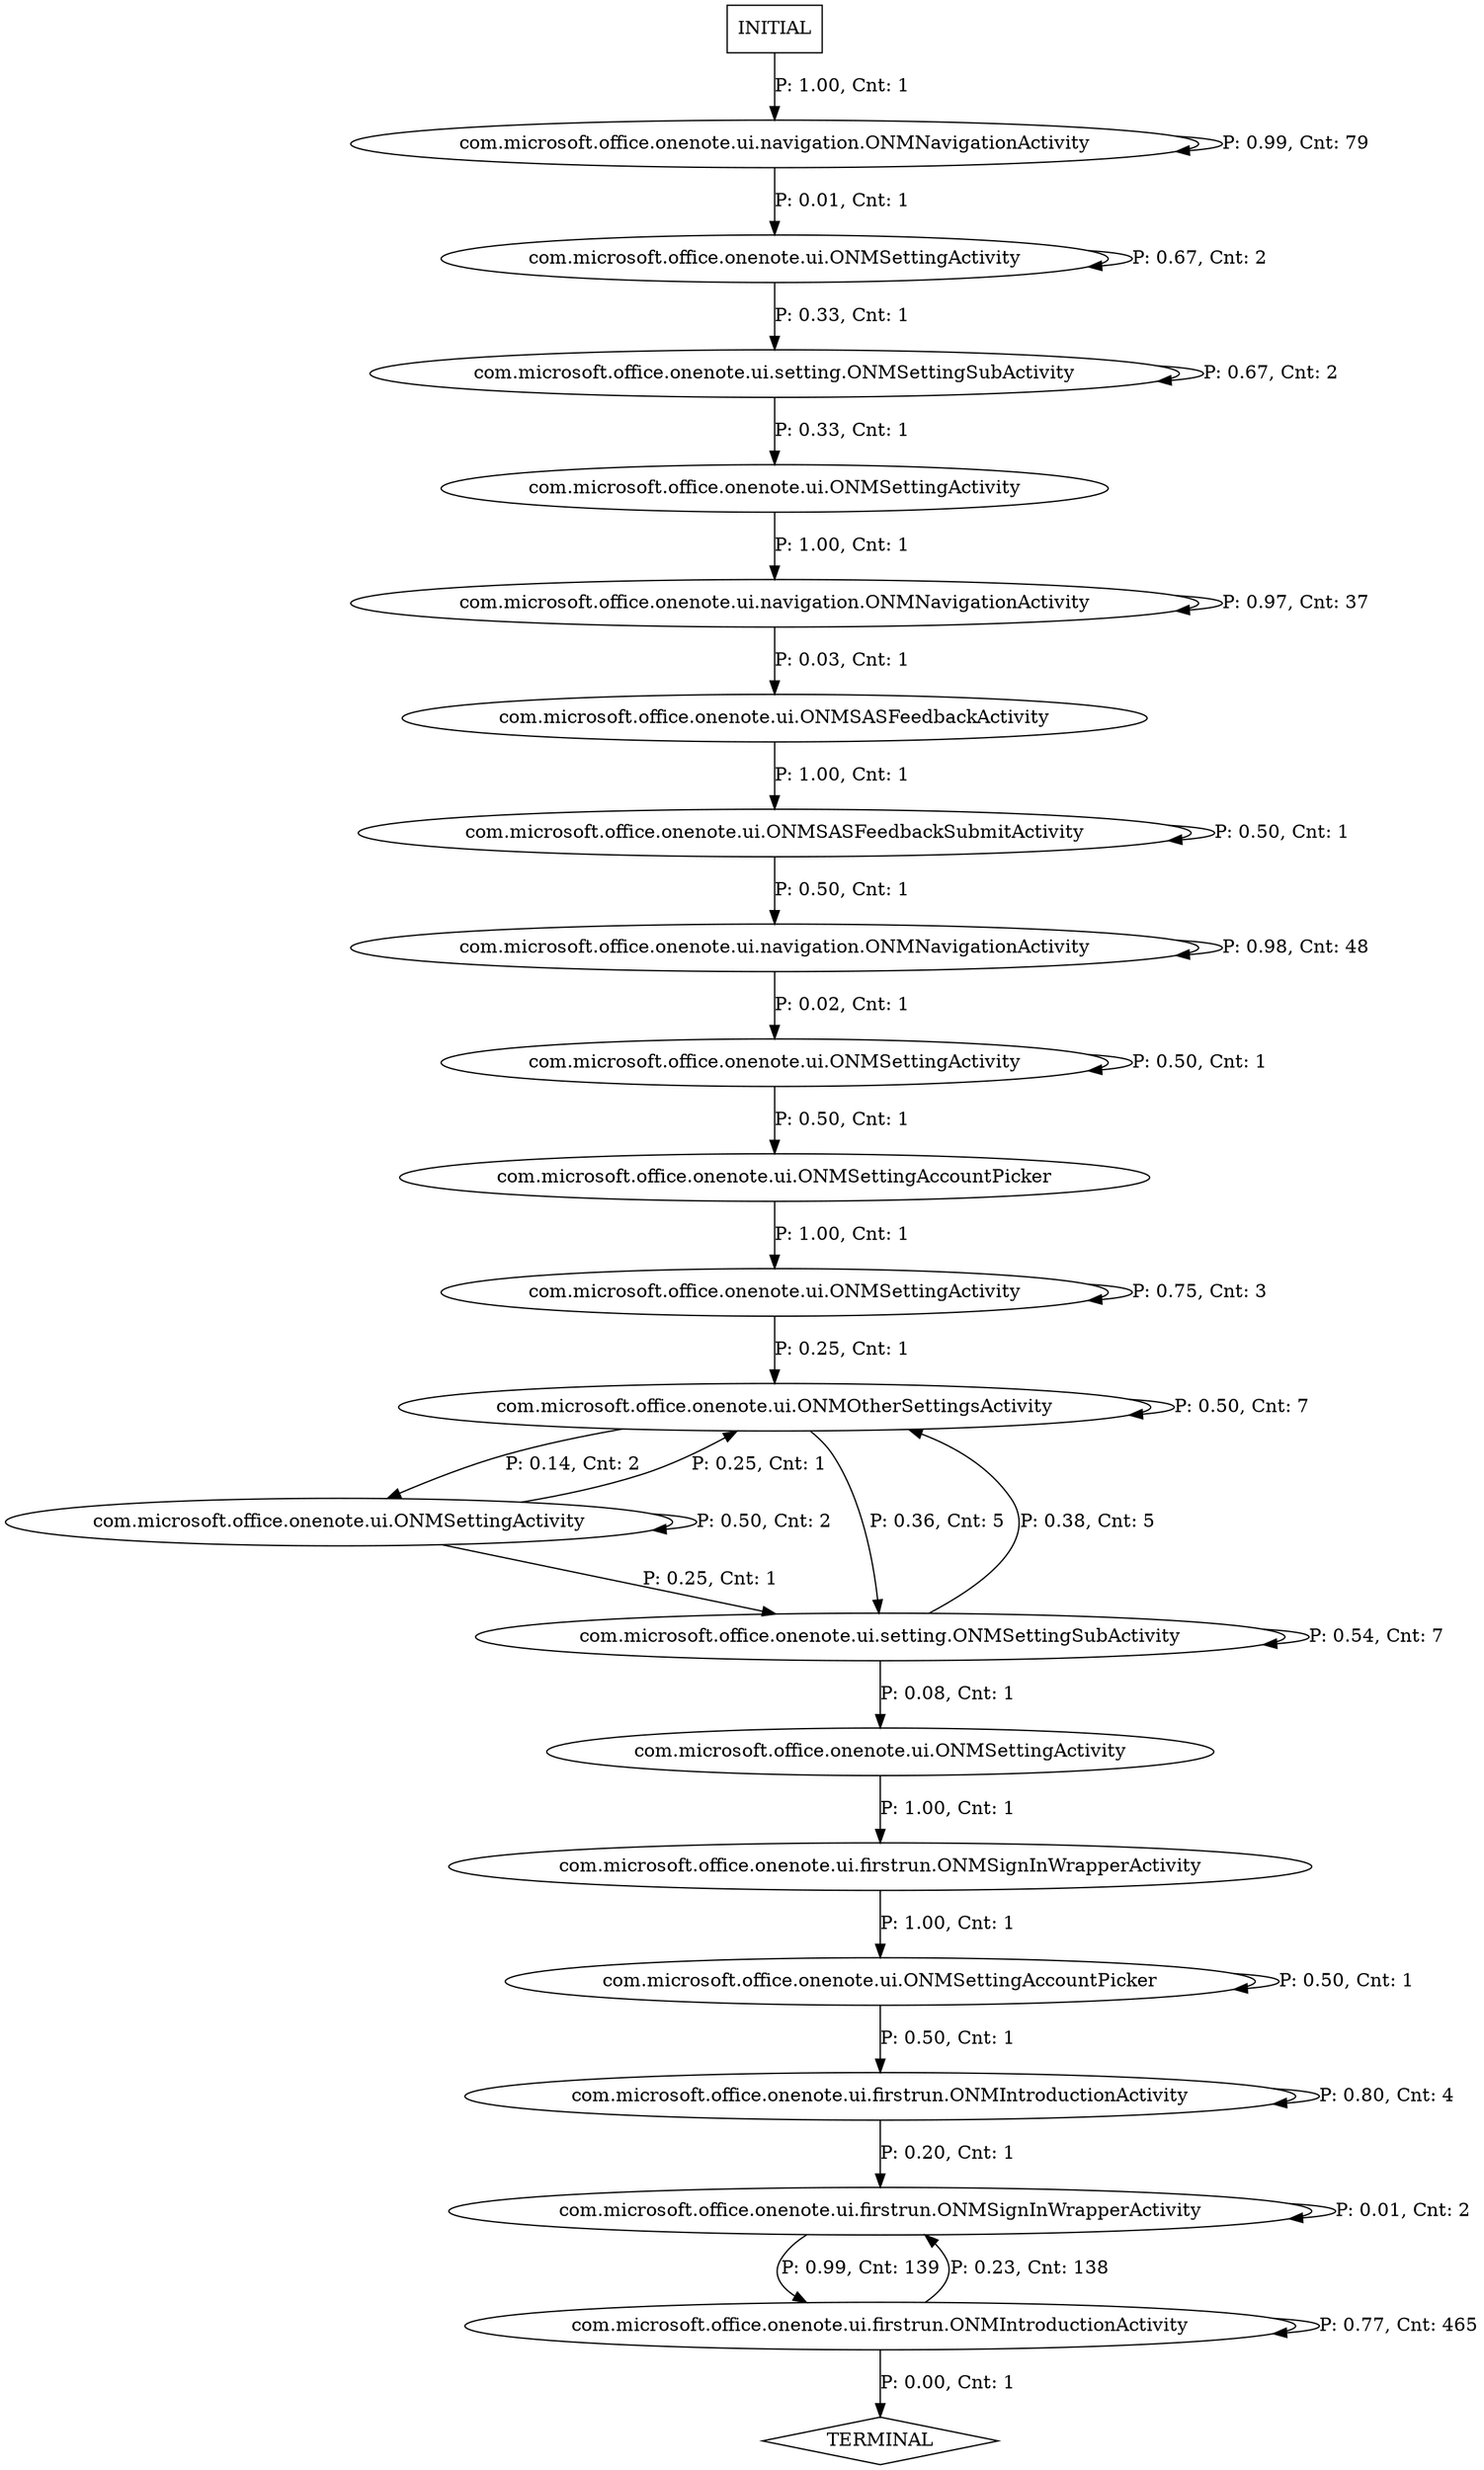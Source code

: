 digraph G {
  0 [label="com.microsoft.office.onenote.ui.ONMOtherSettingsActivity"];
  1 [label="com.microsoft.office.onenote.ui.ONMSASFeedbackActivity"];
  2 [label="com.microsoft.office.onenote.ui.ONMSASFeedbackSubmitActivity"];
  3 [label="com.microsoft.office.onenote.ui.ONMSettingAccountPicker"];
  4 [label="com.microsoft.office.onenote.ui.ONMSettingAccountPicker"];
  5 [label="com.microsoft.office.onenote.ui.ONMSettingActivity"];
  6 [label="com.microsoft.office.onenote.ui.ONMSettingActivity"];
  7 [label="com.microsoft.office.onenote.ui.ONMSettingActivity"];
  8 [label="com.microsoft.office.onenote.ui.ONMSettingActivity"];
  9 [label="com.microsoft.office.onenote.ui.ONMSettingActivity"];
  10 [label="com.microsoft.office.onenote.ui.ONMSettingActivity"];
  11 [label="com.microsoft.office.onenote.ui.firstrun.ONMIntroductionActivity"];
  12 [label="com.microsoft.office.onenote.ui.firstrun.ONMIntroductionActivity"];
  13 [label="com.microsoft.office.onenote.ui.firstrun.ONMSignInWrapperActivity"];
  14 [label="com.microsoft.office.onenote.ui.firstrun.ONMSignInWrapperActivity"];
  15 [label="com.microsoft.office.onenote.ui.navigation.ONMNavigationActivity"];
  16 [label="com.microsoft.office.onenote.ui.navigation.ONMNavigationActivity"];
  17 [label="com.microsoft.office.onenote.ui.navigation.ONMNavigationActivity"];
  18 [label="com.microsoft.office.onenote.ui.setting.ONMSettingSubActivity"];
  19 [label="com.microsoft.office.onenote.ui.setting.ONMSettingSubActivity"];
  20 [label="TERMINAL",shape=diamond];
  21 [label="INITIAL",shape=box];
0->0 [label="P: 0.50, Cnt: 7"];
0->10 [label="P: 0.14, Cnt: 2"];
0->19 [label="P: 0.36, Cnt: 5"];
1->2 [label="P: 1.00, Cnt: 1"];
2->2 [label="P: 0.50, Cnt: 1"];
2->17 [label="P: 0.50, Cnt: 1"];
3->7 [label="P: 1.00, Cnt: 1"];
4->4 [label="P: 0.50, Cnt: 1"];
4->11 [label="P: 0.50, Cnt: 1"];
5->13 [label="P: 1.00, Cnt: 1"];
6->15 [label="P: 1.00, Cnt: 1"];
7->0 [label="P: 0.25, Cnt: 1"];
7->7 [label="P: 0.75, Cnt: 3"];
8->3 [label="P: 0.50, Cnt: 1"];
8->8 [label="P: 0.50, Cnt: 1"];
9->9 [label="P: 0.67, Cnt: 2"];
9->18 [label="P: 0.33, Cnt: 1"];
10->0 [label="P: 0.25, Cnt: 1"];
10->10 [label="P: 0.50, Cnt: 2"];
10->19 [label="P: 0.25, Cnt: 1"];
11->11 [label="P: 0.80, Cnt: 4"];
11->14 [label="P: 0.20, Cnt: 1"];
12->12 [label="P: 0.77, Cnt: 465"];
12->14 [label="P: 0.23, Cnt: 138"];
12->20 [label="P: 0.00, Cnt: 1"];
13->4 [label="P: 1.00, Cnt: 1"];
14->12 [label="P: 0.99, Cnt: 139"];
14->14 [label="P: 0.01, Cnt: 2"];
15->1 [label="P: 0.03, Cnt: 1"];
15->15 [label="P: 0.97, Cnt: 37"];
16->9 [label="P: 0.01, Cnt: 1"];
16->16 [label="P: 0.99, Cnt: 79"];
17->8 [label="P: 0.02, Cnt: 1"];
17->17 [label="P: 0.98, Cnt: 48"];
18->6 [label="P: 0.33, Cnt: 1"];
18->18 [label="P: 0.67, Cnt: 2"];
19->0 [label="P: 0.38, Cnt: 5"];
19->5 [label="P: 0.08, Cnt: 1"];
19->19 [label="P: 0.54, Cnt: 7"];
21->16 [label="P: 1.00, Cnt: 1"];
}

